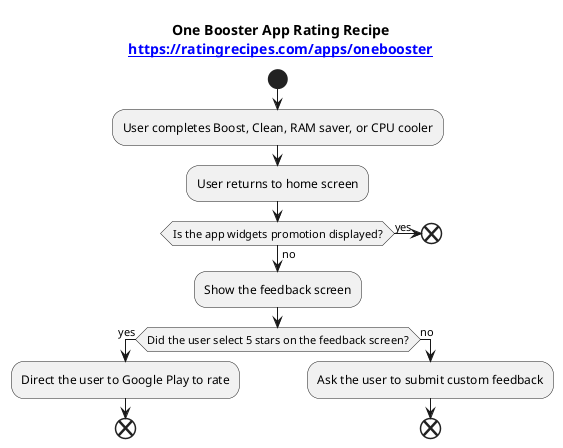 @startuml

title One Booster App Rating Recipe\n[[https://ratingrecipes.com/apps/onebooster]]

start

:User completes Boost, Clean, RAM saver, or CPU cooler;
:User returns to home screen;
if (Is the app widgets promotion displayed?) then (yes)
    end
else (no)
    :Show the feedback screen;
    if (Did the user select 5 stars on the feedback screen?) then (yes)
        :Direct the user to Google Play to rate;
        end
    else (no)
        :Ask the user to submit custom feedback;
        end
    endif
endif

@enduml
